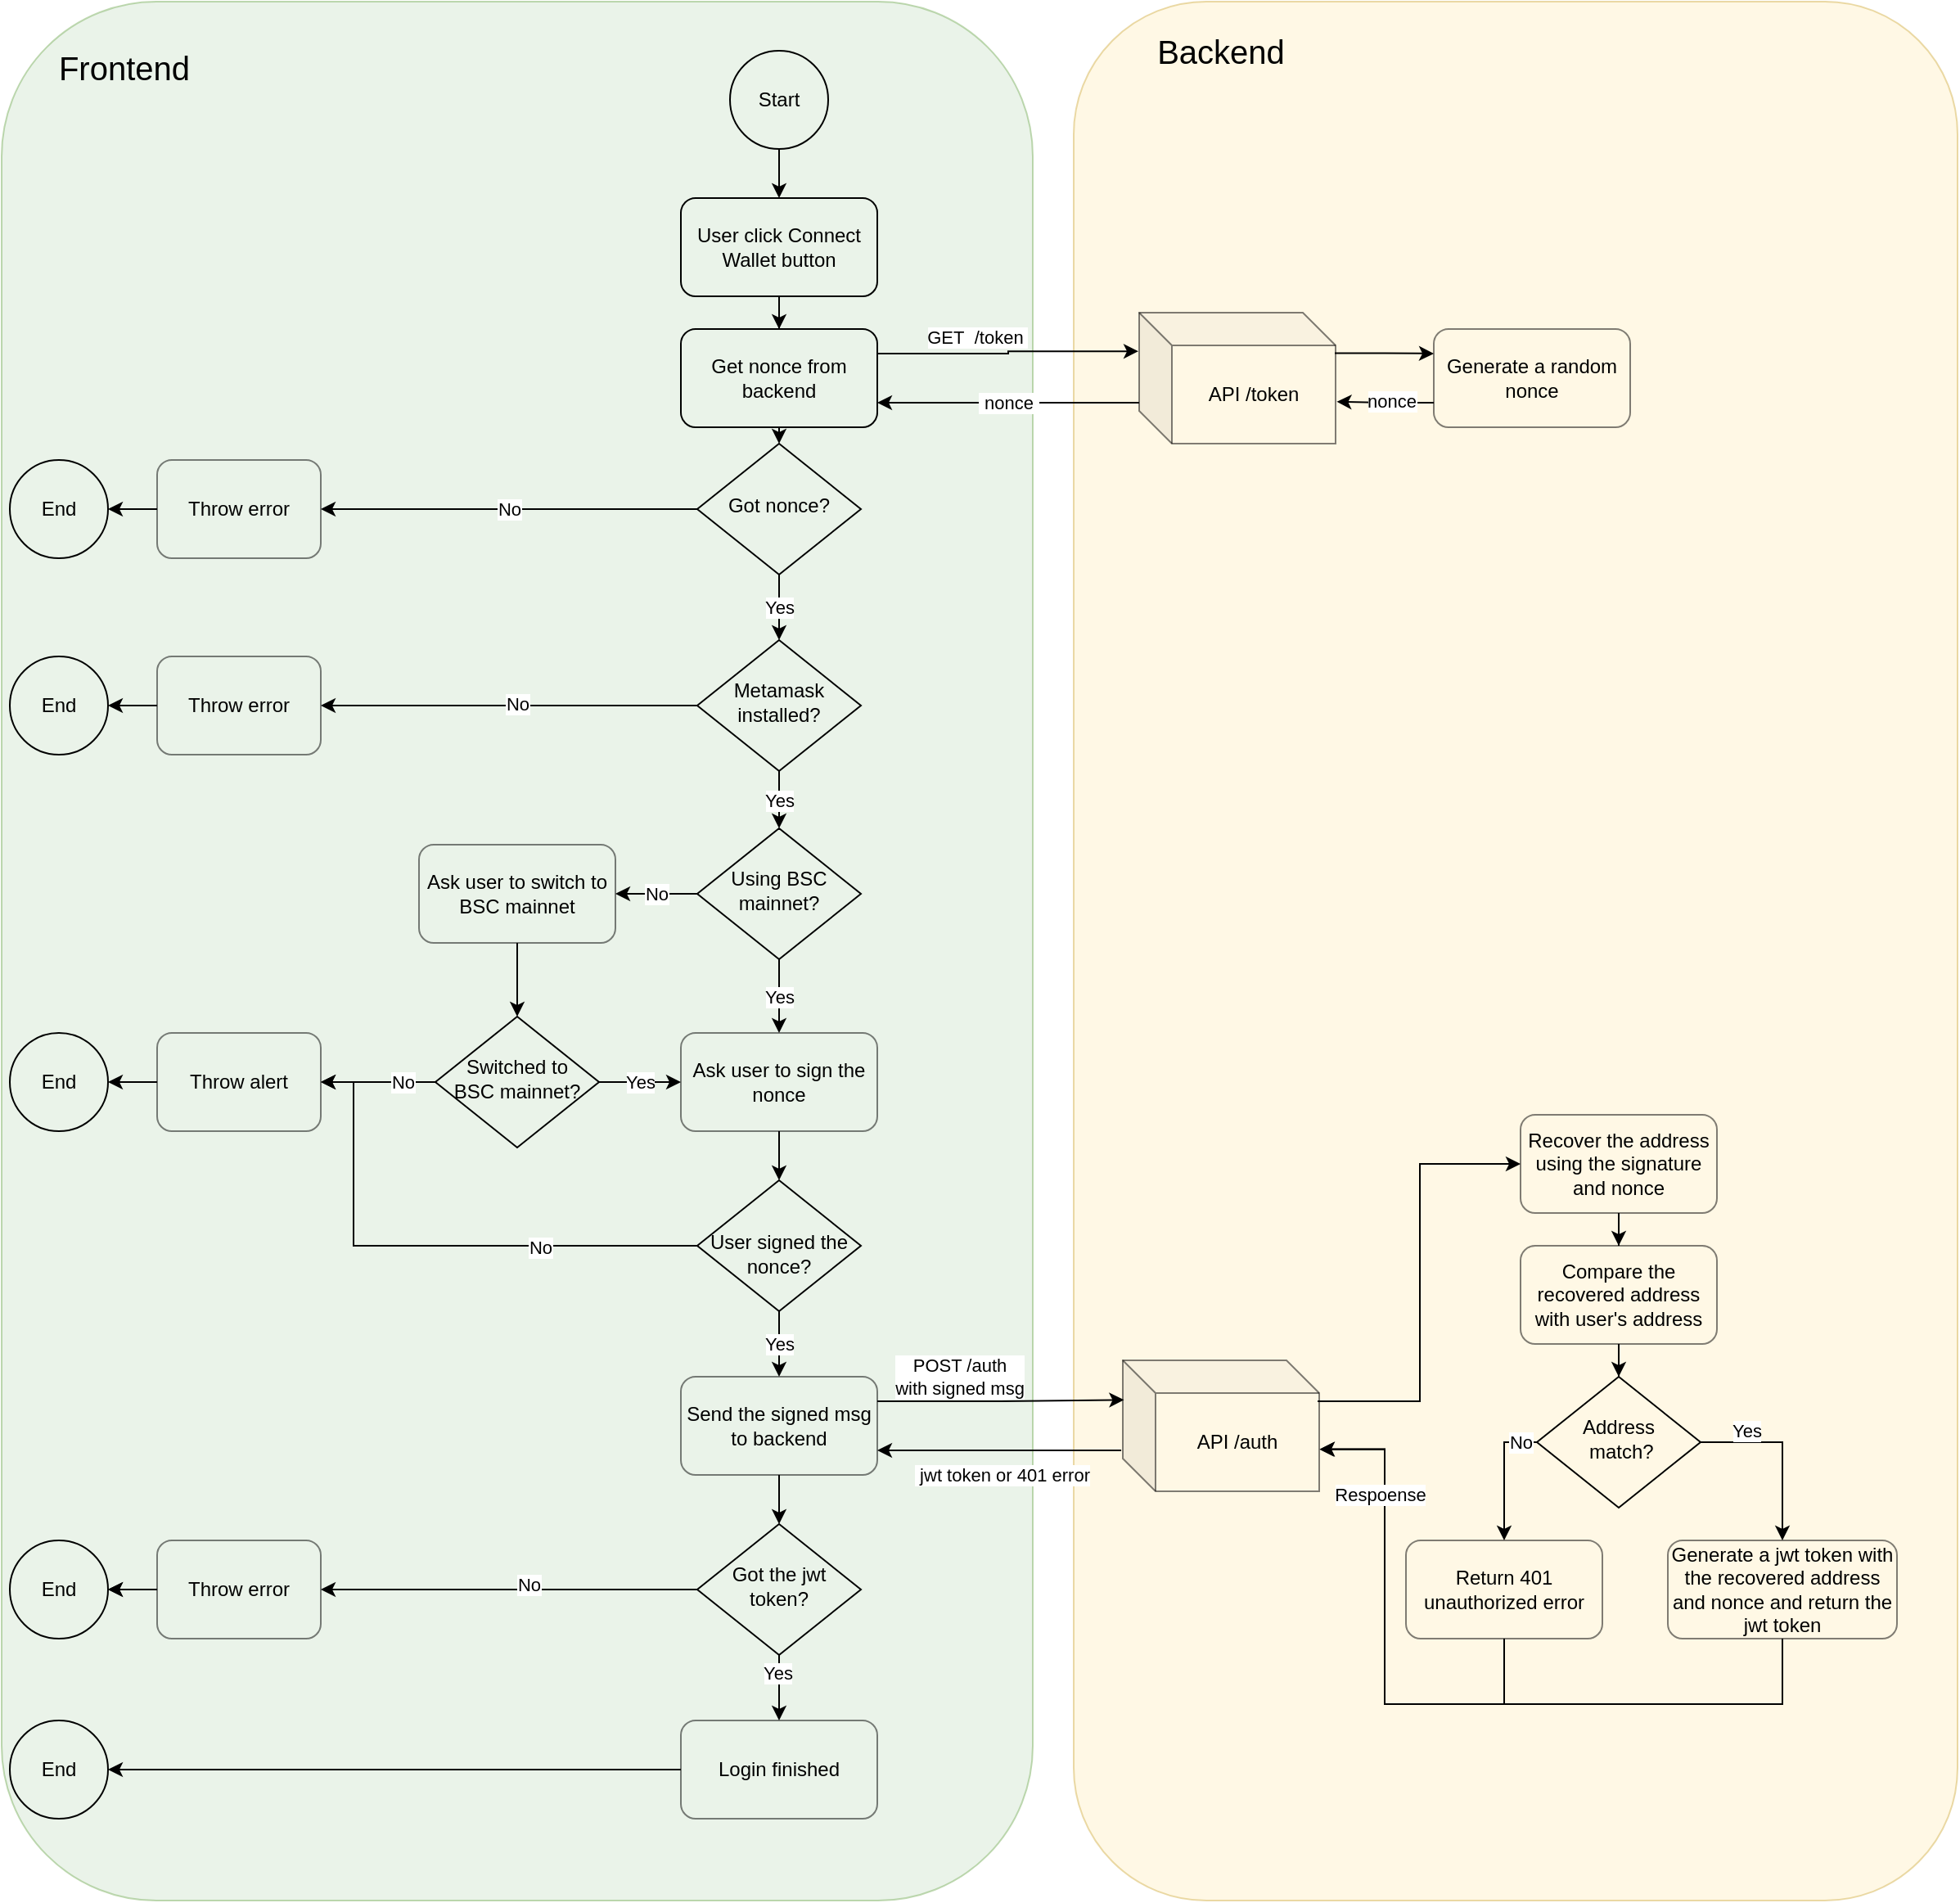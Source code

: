 <mxfile version="14.9.2" type="device"><diagram id="C5RBs43oDa-KdzZeNtuy" name="Page-1"><mxGraphModel dx="1351" dy="766" grid="1" gridSize="10" guides="1" tooltips="1" connect="1" arrows="1" fold="1" page="1" pageScale="1" pageWidth="827" pageHeight="1169" math="0" shadow="0"><root><mxCell id="WIyWlLk6GJQsqaUBKTNV-0"/><mxCell id="WIyWlLk6GJQsqaUBKTNV-1" parent="WIyWlLk6GJQsqaUBKTNV-0"/><mxCell id="mVsX0s5wDhb1BNZymo5F-3" value="" style="rounded=1;whiteSpace=wrap;html=1;fillColor=#d5e8d4;strokeColor=#82b366;opacity=50;" vertex="1" parent="WIyWlLk6GJQsqaUBKTNV-1"><mxGeometry x="185" width="630" height="1160" as="geometry"/></mxCell><mxCell id="mVsX0s5wDhb1BNZymo5F-4" value="" style="rounded=1;whiteSpace=wrap;html=1;fillColor=#fff2cc;strokeColor=#d6b656;opacity=50;" vertex="1" parent="WIyWlLk6GJQsqaUBKTNV-1"><mxGeometry x="840" width="540" height="1160" as="geometry"/></mxCell><mxCell id="mVsX0s5wDhb1BNZymo5F-21" style="edgeStyle=orthogonalEdgeStyle;rounded=0;orthogonalLoop=1;jettySize=auto;html=1;entryX=0.5;entryY=0;entryDx=0;entryDy=0;" edge="1" parent="WIyWlLk6GJQsqaUBKTNV-1" source="mVsX0s5wDhb1BNZymo5F-5" target="mVsX0s5wDhb1BNZymo5F-6"><mxGeometry relative="1" as="geometry"/></mxCell><mxCell id="mVsX0s5wDhb1BNZymo5F-5" value="Start" style="ellipse;whiteSpace=wrap;html=1;aspect=fixed;fillColor=none;" vertex="1" parent="WIyWlLk6GJQsqaUBKTNV-1"><mxGeometry x="630" y="30" width="60" height="60" as="geometry"/></mxCell><mxCell id="mVsX0s5wDhb1BNZymo5F-20" style="edgeStyle=orthogonalEdgeStyle;rounded=0;orthogonalLoop=1;jettySize=auto;html=1;entryX=0.5;entryY=0;entryDx=0;entryDy=0;" edge="1" parent="WIyWlLk6GJQsqaUBKTNV-1" source="mVsX0s5wDhb1BNZymo5F-6" target="mVsX0s5wDhb1BNZymo5F-16"><mxGeometry relative="1" as="geometry"/></mxCell><mxCell id="mVsX0s5wDhb1BNZymo5F-6" value="&lt;span&gt;User click Connect Wallet button&lt;/span&gt;" style="rounded=1;whiteSpace=wrap;html=1;fillColor=none;" vertex="1" parent="WIyWlLk6GJQsqaUBKTNV-1"><mxGeometry x="600" y="120" width="120" height="60" as="geometry"/></mxCell><mxCell id="mVsX0s5wDhb1BNZymo5F-19" value="&amp;nbsp;nonce&amp;nbsp;" style="edgeStyle=orthogonalEdgeStyle;rounded=0;orthogonalLoop=1;jettySize=auto;html=1;exitX=0;exitY=0.688;exitDx=0;exitDy=0;entryX=1;entryY=0.75;entryDx=0;entryDy=0;exitPerimeter=0;" edge="1" parent="WIyWlLk6GJQsqaUBKTNV-1" source="mVsX0s5wDhb1BNZymo5F-105" target="mVsX0s5wDhb1BNZymo5F-16"><mxGeometry relative="1" as="geometry"><mxPoint x="880" y="245" as="sourcePoint"/><Array as="points"/></mxGeometry></mxCell><mxCell id="mVsX0s5wDhb1BNZymo5F-51" style="edgeStyle=orthogonalEdgeStyle;rounded=0;orthogonalLoop=1;jettySize=auto;html=1;exitX=0.996;exitY=0.309;exitDx=0;exitDy=0;entryX=0;entryY=0.25;entryDx=0;entryDy=0;exitPerimeter=0;" edge="1" parent="WIyWlLk6GJQsqaUBKTNV-1" source="mVsX0s5wDhb1BNZymo5F-105" target="mVsX0s5wDhb1BNZymo5F-50"><mxGeometry relative="1" as="geometry"><mxPoint x="1000" y="215" as="sourcePoint"/></mxGeometry></mxCell><mxCell id="mVsX0s5wDhb1BNZymo5F-29" value="Yes" style="edgeStyle=orthogonalEdgeStyle;rounded=0;orthogonalLoop=1;jettySize=auto;html=1;entryX=0.5;entryY=0;entryDx=0;entryDy=0;" edge="1" parent="WIyWlLk6GJQsqaUBKTNV-1" source="mVsX0s5wDhb1BNZymo5F-11" target="mVsX0s5wDhb1BNZymo5F-28"><mxGeometry relative="1" as="geometry"/></mxCell><mxCell id="mVsX0s5wDhb1BNZymo5F-101" style="edgeStyle=orthogonalEdgeStyle;rounded=0;orthogonalLoop=1;jettySize=auto;html=1;exitX=0;exitY=0.5;exitDx=0;exitDy=0;entryX=1;entryY=0.5;entryDx=0;entryDy=0;" edge="1" parent="WIyWlLk6GJQsqaUBKTNV-1" source="mVsX0s5wDhb1BNZymo5F-11" target="mVsX0s5wDhb1BNZymo5F-99"><mxGeometry relative="1" as="geometry"/></mxCell><mxCell id="mVsX0s5wDhb1BNZymo5F-103" value="No" style="edgeLabel;html=1;align=center;verticalAlign=middle;resizable=0;points=[];" vertex="1" connectable="0" parent="mVsX0s5wDhb1BNZymo5F-101"><mxGeometry x="-0.039" y="-1" relative="1" as="geometry"><mxPoint as="offset"/></mxGeometry></mxCell><mxCell id="mVsX0s5wDhb1BNZymo5F-11" value="Metamask installed?" style="rhombus;whiteSpace=wrap;html=1;shadow=0;fontFamily=Helvetica;fontSize=12;align=center;strokeWidth=1;spacing=6;spacingTop=-4;fillColor=none;" vertex="1" parent="WIyWlLk6GJQsqaUBKTNV-1"><mxGeometry x="610" y="390" width="100" height="80" as="geometry"/></mxCell><mxCell id="mVsX0s5wDhb1BNZymo5F-22" value="Yes" style="edgeStyle=orthogonalEdgeStyle;rounded=0;orthogonalLoop=1;jettySize=auto;html=1;" edge="1" parent="WIyWlLk6GJQsqaUBKTNV-1" source="mVsX0s5wDhb1BNZymo5F-12" target="mVsX0s5wDhb1BNZymo5F-11"><mxGeometry relative="1" as="geometry"><Array as="points"><mxPoint x="660" y="370"/><mxPoint x="660" y="370"/></Array></mxGeometry></mxCell><mxCell id="mVsX0s5wDhb1BNZymo5F-24" value="No" style="edgeStyle=orthogonalEdgeStyle;rounded=0;orthogonalLoop=1;jettySize=auto;html=1;exitX=0;exitY=0.5;exitDx=0;exitDy=0;entryX=1;entryY=0.5;entryDx=0;entryDy=0;" edge="1" parent="WIyWlLk6GJQsqaUBKTNV-1" source="mVsX0s5wDhb1BNZymo5F-12" target="mVsX0s5wDhb1BNZymo5F-23"><mxGeometry relative="1" as="geometry"/></mxCell><mxCell id="mVsX0s5wDhb1BNZymo5F-12" value="Got nonce?" style="rhombus;whiteSpace=wrap;html=1;shadow=0;fontFamily=Helvetica;fontSize=12;align=center;strokeWidth=1;spacing=6;spacingTop=-4;fillColor=none;" vertex="1" parent="WIyWlLk6GJQsqaUBKTNV-1"><mxGeometry x="610" y="270" width="100" height="80" as="geometry"/></mxCell><mxCell id="mVsX0s5wDhb1BNZymo5F-17" style="edgeStyle=orthogonalEdgeStyle;rounded=0;orthogonalLoop=1;jettySize=auto;html=1;exitX=1;exitY=0.25;exitDx=0;exitDy=0;entryX=-0.004;entryY=0.295;entryDx=0;entryDy=0;entryPerimeter=0;" edge="1" parent="WIyWlLk6GJQsqaUBKTNV-1" source="mVsX0s5wDhb1BNZymo5F-16" target="mVsX0s5wDhb1BNZymo5F-105"><mxGeometry relative="1" as="geometry"><mxPoint x="880" y="215" as="targetPoint"/></mxGeometry></mxCell><mxCell id="mVsX0s5wDhb1BNZymo5F-18" value="GET&amp;nbsp; /token&amp;nbsp;" style="edgeLabel;html=1;align=center;verticalAlign=middle;resizable=0;points=[];" vertex="1" connectable="0" parent="mVsX0s5wDhb1BNZymo5F-17"><mxGeometry x="-0.548" y="3" relative="1" as="geometry"><mxPoint x="24" y="-7" as="offset"/></mxGeometry></mxCell><mxCell id="mVsX0s5wDhb1BNZymo5F-27" style="edgeStyle=orthogonalEdgeStyle;rounded=0;orthogonalLoop=1;jettySize=auto;html=1;exitX=0.5;exitY=1;exitDx=0;exitDy=0;entryX=0.5;entryY=0;entryDx=0;entryDy=0;" edge="1" parent="WIyWlLk6GJQsqaUBKTNV-1" source="mVsX0s5wDhb1BNZymo5F-16" target="mVsX0s5wDhb1BNZymo5F-12"><mxGeometry relative="1" as="geometry"/></mxCell><mxCell id="mVsX0s5wDhb1BNZymo5F-16" value="Get nonce from backend" style="rounded=1;whiteSpace=wrap;html=1;fillColor=none;" vertex="1" parent="WIyWlLk6GJQsqaUBKTNV-1"><mxGeometry x="600" y="200" width="120" height="60" as="geometry"/></mxCell><mxCell id="mVsX0s5wDhb1BNZymo5F-85" style="edgeStyle=orthogonalEdgeStyle;rounded=0;orthogonalLoop=1;jettySize=auto;html=1;" edge="1" parent="WIyWlLk6GJQsqaUBKTNV-1" source="mVsX0s5wDhb1BNZymo5F-23" target="mVsX0s5wDhb1BNZymo5F-84"><mxGeometry relative="1" as="geometry"/></mxCell><mxCell id="mVsX0s5wDhb1BNZymo5F-23" value="Throw error" style="rounded=1;whiteSpace=wrap;html=1;fillColor=none;gradientColor=none;opacity=50;" vertex="1" parent="WIyWlLk6GJQsqaUBKTNV-1"><mxGeometry x="280" y="280" width="100" height="60" as="geometry"/></mxCell><mxCell id="mVsX0s5wDhb1BNZymo5F-32" value="Yes" style="edgeStyle=orthogonalEdgeStyle;rounded=0;orthogonalLoop=1;jettySize=auto;html=1;exitX=0.5;exitY=1;exitDx=0;exitDy=0;entryX=0.5;entryY=0;entryDx=0;entryDy=0;" edge="1" parent="WIyWlLk6GJQsqaUBKTNV-1" source="mVsX0s5wDhb1BNZymo5F-28" target="mVsX0s5wDhb1BNZymo5F-30"><mxGeometry relative="1" as="geometry"/></mxCell><mxCell id="mVsX0s5wDhb1BNZymo5F-33" value="No" style="edgeStyle=orthogonalEdgeStyle;rounded=0;orthogonalLoop=1;jettySize=auto;html=1;exitX=0;exitY=0.5;exitDx=0;exitDy=0;entryX=1;entryY=0.5;entryDx=0;entryDy=0;" edge="1" parent="WIyWlLk6GJQsqaUBKTNV-1" source="mVsX0s5wDhb1BNZymo5F-28" target="mVsX0s5wDhb1BNZymo5F-31"><mxGeometry relative="1" as="geometry"/></mxCell><mxCell id="mVsX0s5wDhb1BNZymo5F-28" value="Using BSC mainnet?" style="rhombus;whiteSpace=wrap;html=1;shadow=0;fontFamily=Helvetica;fontSize=12;align=center;strokeWidth=1;spacing=6;spacingTop=-4;fillColor=none;" vertex="1" parent="WIyWlLk6GJQsqaUBKTNV-1"><mxGeometry x="610" y="505" width="100" height="80" as="geometry"/></mxCell><mxCell id="mVsX0s5wDhb1BNZymo5F-42" style="edgeStyle=orthogonalEdgeStyle;rounded=0;orthogonalLoop=1;jettySize=auto;html=1;entryX=0.5;entryY=0;entryDx=0;entryDy=0;" edge="1" parent="WIyWlLk6GJQsqaUBKTNV-1" source="mVsX0s5wDhb1BNZymo5F-30" target="mVsX0s5wDhb1BNZymo5F-41"><mxGeometry relative="1" as="geometry"/></mxCell><mxCell id="mVsX0s5wDhb1BNZymo5F-30" value="Ask user to sign the nonce" style="rounded=1;whiteSpace=wrap;html=1;fillColor=none;gradientColor=none;opacity=50;" vertex="1" parent="WIyWlLk6GJQsqaUBKTNV-1"><mxGeometry x="600" y="630" width="120" height="60" as="geometry"/></mxCell><mxCell id="mVsX0s5wDhb1BNZymo5F-35" style="edgeStyle=orthogonalEdgeStyle;rounded=0;orthogonalLoop=1;jettySize=auto;html=1;entryX=0.5;entryY=0;entryDx=0;entryDy=0;" edge="1" parent="WIyWlLk6GJQsqaUBKTNV-1" source="mVsX0s5wDhb1BNZymo5F-31" target="mVsX0s5wDhb1BNZymo5F-34"><mxGeometry relative="1" as="geometry"/></mxCell><mxCell id="mVsX0s5wDhb1BNZymo5F-31" value="Ask user to switch to BSC mainnet" style="rounded=1;whiteSpace=wrap;html=1;fillColor=none;gradientColor=none;opacity=50;" vertex="1" parent="WIyWlLk6GJQsqaUBKTNV-1"><mxGeometry x="440" y="515" width="120" height="60" as="geometry"/></mxCell><mxCell id="mVsX0s5wDhb1BNZymo5F-37" value="Yes" style="edgeStyle=orthogonalEdgeStyle;rounded=0;orthogonalLoop=1;jettySize=auto;html=1;entryX=0;entryY=0.5;entryDx=0;entryDy=0;" edge="1" parent="WIyWlLk6GJQsqaUBKTNV-1" source="mVsX0s5wDhb1BNZymo5F-34" target="mVsX0s5wDhb1BNZymo5F-30"><mxGeometry relative="1" as="geometry"/></mxCell><mxCell id="mVsX0s5wDhb1BNZymo5F-40" value="No" style="edgeStyle=orthogonalEdgeStyle;rounded=0;orthogonalLoop=1;jettySize=auto;html=1;entryX=1;entryY=0.5;entryDx=0;entryDy=0;" edge="1" parent="WIyWlLk6GJQsqaUBKTNV-1" source="mVsX0s5wDhb1BNZymo5F-34" target="mVsX0s5wDhb1BNZymo5F-38"><mxGeometry x="-0.429" relative="1" as="geometry"><mxPoint as="offset"/></mxGeometry></mxCell><mxCell id="mVsX0s5wDhb1BNZymo5F-34" value="Switched to BSC mainnet?" style="rhombus;whiteSpace=wrap;html=1;shadow=0;fontFamily=Helvetica;fontSize=12;align=center;strokeWidth=1;spacing=6;spacingTop=-4;fillColor=none;" vertex="1" parent="WIyWlLk6GJQsqaUBKTNV-1"><mxGeometry x="450" y="620" width="100" height="80" as="geometry"/></mxCell><mxCell id="mVsX0s5wDhb1BNZymo5F-87" style="edgeStyle=orthogonalEdgeStyle;rounded=0;orthogonalLoop=1;jettySize=auto;html=1;entryX=1;entryY=0.5;entryDx=0;entryDy=0;" edge="1" parent="WIyWlLk6GJQsqaUBKTNV-1" source="mVsX0s5wDhb1BNZymo5F-38" target="mVsX0s5wDhb1BNZymo5F-86"><mxGeometry relative="1" as="geometry"/></mxCell><mxCell id="mVsX0s5wDhb1BNZymo5F-38" value="Throw alert" style="rounded=1;whiteSpace=wrap;html=1;fillColor=none;gradientColor=none;opacity=50;" vertex="1" parent="WIyWlLk6GJQsqaUBKTNV-1"><mxGeometry x="280" y="630" width="100" height="60" as="geometry"/></mxCell><mxCell id="mVsX0s5wDhb1BNZymo5F-44" value="Yes" style="edgeStyle=orthogonalEdgeStyle;rounded=0;orthogonalLoop=1;jettySize=auto;html=1;exitX=0.5;exitY=1;exitDx=0;exitDy=0;entryX=0.5;entryY=0;entryDx=0;entryDy=0;" edge="1" parent="WIyWlLk6GJQsqaUBKTNV-1" source="mVsX0s5wDhb1BNZymo5F-41" target="mVsX0s5wDhb1BNZymo5F-43"><mxGeometry relative="1" as="geometry"/></mxCell><mxCell id="mVsX0s5wDhb1BNZymo5F-45" style="edgeStyle=orthogonalEdgeStyle;rounded=0;orthogonalLoop=1;jettySize=auto;html=1;exitX=0;exitY=0.5;exitDx=0;exitDy=0;entryX=1;entryY=0.5;entryDx=0;entryDy=0;" edge="1" parent="WIyWlLk6GJQsqaUBKTNV-1" source="mVsX0s5wDhb1BNZymo5F-41" target="mVsX0s5wDhb1BNZymo5F-38"><mxGeometry relative="1" as="geometry"><Array as="points"><mxPoint x="400" y="760"/><mxPoint x="400" y="660"/></Array></mxGeometry></mxCell><mxCell id="mVsX0s5wDhb1BNZymo5F-46" value="No" style="edgeLabel;html=1;align=center;verticalAlign=middle;resizable=0;points=[];" vertex="1" connectable="0" parent="mVsX0s5wDhb1BNZymo5F-45"><mxGeometry x="-0.327" y="1" relative="1" as="geometry"><mxPoint x="15" as="offset"/></mxGeometry></mxCell><mxCell id="mVsX0s5wDhb1BNZymo5F-41" value="&lt;br&gt;User signed the nonce?" style="rhombus;whiteSpace=wrap;html=1;shadow=0;fontFamily=Helvetica;fontSize=12;align=center;strokeWidth=1;spacing=6;spacingTop=-4;fillColor=none;" vertex="1" parent="WIyWlLk6GJQsqaUBKTNV-1"><mxGeometry x="610" y="720" width="100" height="80" as="geometry"/></mxCell><mxCell id="mVsX0s5wDhb1BNZymo5F-48" value="POST /auth &lt;br&gt;with signed msg" style="edgeStyle=orthogonalEdgeStyle;rounded=0;orthogonalLoop=1;jettySize=auto;html=1;exitX=1;exitY=0.25;exitDx=0;exitDy=0;entryX=0.006;entryY=0.302;entryDx=0;entryDy=0;entryPerimeter=0;" edge="1" parent="WIyWlLk6GJQsqaUBKTNV-1" source="mVsX0s5wDhb1BNZymo5F-43" target="mVsX0s5wDhb1BNZymo5F-106"><mxGeometry x="-0.34" y="15" relative="1" as="geometry"><mxPoint x="880" y="855" as="targetPoint"/><mxPoint as="offset"/></mxGeometry></mxCell><mxCell id="mVsX0s5wDhb1BNZymo5F-74" style="edgeStyle=orthogonalEdgeStyle;rounded=0;orthogonalLoop=1;jettySize=auto;html=1;entryX=0.5;entryY=0;entryDx=0;entryDy=0;" edge="1" parent="WIyWlLk6GJQsqaUBKTNV-1" source="mVsX0s5wDhb1BNZymo5F-43" target="mVsX0s5wDhb1BNZymo5F-73"><mxGeometry relative="1" as="geometry"/></mxCell><mxCell id="mVsX0s5wDhb1BNZymo5F-43" value="Send the signed msg to backend" style="rounded=1;whiteSpace=wrap;html=1;fillColor=none;gradientColor=none;opacity=50;" vertex="1" parent="WIyWlLk6GJQsqaUBKTNV-1"><mxGeometry x="600" y="840" width="120" height="60" as="geometry"/></mxCell><mxCell id="mVsX0s5wDhb1BNZymo5F-49" style="edgeStyle=orthogonalEdgeStyle;rounded=0;orthogonalLoop=1;jettySize=auto;html=1;exitX=-0.008;exitY=0.688;exitDx=0;exitDy=0;entryX=1;entryY=0.75;entryDx=0;entryDy=0;exitPerimeter=0;" edge="1" parent="WIyWlLk6GJQsqaUBKTNV-1" source="mVsX0s5wDhb1BNZymo5F-106" target="mVsX0s5wDhb1BNZymo5F-43"><mxGeometry relative="1" as="geometry"><mxPoint x="880" y="885" as="sourcePoint"/></mxGeometry></mxCell><mxCell id="mVsX0s5wDhb1BNZymo5F-72" value="&amp;nbsp;jwt token or 401 error" style="edgeLabel;html=1;align=center;verticalAlign=middle;resizable=0;points=[];" vertex="1" connectable="0" parent="mVsX0s5wDhb1BNZymo5F-49"><mxGeometry x="0.188" y="-2" relative="1" as="geometry"><mxPoint x="15" y="17" as="offset"/></mxGeometry></mxCell><mxCell id="mVsX0s5wDhb1BNZymo5F-55" style="edgeStyle=orthogonalEdgeStyle;rounded=0;orthogonalLoop=1;jettySize=auto;html=1;exitX=0.992;exitY=0.313;exitDx=0;exitDy=0;entryX=0;entryY=0.5;entryDx=0;entryDy=0;exitPerimeter=0;" edge="1" parent="WIyWlLk6GJQsqaUBKTNV-1" source="mVsX0s5wDhb1BNZymo5F-106" target="mVsX0s5wDhb1BNZymo5F-54"><mxGeometry relative="1" as="geometry"><mxPoint x="1000" y="855" as="sourcePoint"/></mxGeometry></mxCell><mxCell id="mVsX0s5wDhb1BNZymo5F-52" style="edgeStyle=orthogonalEdgeStyle;rounded=0;orthogonalLoop=1;jettySize=auto;html=1;exitX=0;exitY=0.75;exitDx=0;exitDy=0;entryX=1.006;entryY=0.68;entryDx=0;entryDy=0;entryPerimeter=0;" edge="1" parent="WIyWlLk6GJQsqaUBKTNV-1" source="mVsX0s5wDhb1BNZymo5F-50" target="mVsX0s5wDhb1BNZymo5F-105"><mxGeometry relative="1" as="geometry"><mxPoint x="1000" y="245" as="targetPoint"/></mxGeometry></mxCell><mxCell id="mVsX0s5wDhb1BNZymo5F-53" value="nonce" style="edgeLabel;html=1;align=center;verticalAlign=middle;resizable=0;points=[];" vertex="1" connectable="0" parent="mVsX0s5wDhb1BNZymo5F-52"><mxGeometry x="-0.124" y="-1" relative="1" as="geometry"><mxPoint as="offset"/></mxGeometry></mxCell><mxCell id="mVsX0s5wDhb1BNZymo5F-50" value="Generate a random nonce" style="rounded=1;whiteSpace=wrap;html=1;fillColor=none;gradientColor=none;opacity=50;" vertex="1" parent="WIyWlLk6GJQsqaUBKTNV-1"><mxGeometry x="1060" y="200" width="120" height="60" as="geometry"/></mxCell><mxCell id="mVsX0s5wDhb1BNZymo5F-57" style="edgeStyle=orthogonalEdgeStyle;rounded=0;orthogonalLoop=1;jettySize=auto;html=1;entryX=0.5;entryY=0;entryDx=0;entryDy=0;" edge="1" parent="WIyWlLk6GJQsqaUBKTNV-1" source="mVsX0s5wDhb1BNZymo5F-54" target="mVsX0s5wDhb1BNZymo5F-56"><mxGeometry relative="1" as="geometry"/></mxCell><mxCell id="mVsX0s5wDhb1BNZymo5F-54" value="Recover the address using the signature and nonce" style="rounded=1;whiteSpace=wrap;html=1;fillColor=none;gradientColor=none;opacity=50;" vertex="1" parent="WIyWlLk6GJQsqaUBKTNV-1"><mxGeometry x="1113" y="680" width="120" height="60" as="geometry"/></mxCell><mxCell id="mVsX0s5wDhb1BNZymo5F-59" style="edgeStyle=orthogonalEdgeStyle;rounded=0;orthogonalLoop=1;jettySize=auto;html=1;" edge="1" parent="WIyWlLk6GJQsqaUBKTNV-1" source="mVsX0s5wDhb1BNZymo5F-56" target="mVsX0s5wDhb1BNZymo5F-58"><mxGeometry relative="1" as="geometry"/></mxCell><mxCell id="mVsX0s5wDhb1BNZymo5F-56" value="Compare the recovered address with user's address" style="rounded=1;whiteSpace=wrap;html=1;fillColor=none;gradientColor=none;opacity=50;" vertex="1" parent="WIyWlLk6GJQsqaUBKTNV-1"><mxGeometry x="1113" y="760" width="120" height="60" as="geometry"/></mxCell><mxCell id="mVsX0s5wDhb1BNZymo5F-64" style="edgeStyle=orthogonalEdgeStyle;rounded=0;orthogonalLoop=1;jettySize=auto;html=1;exitX=0;exitY=0.5;exitDx=0;exitDy=0;entryX=0.5;entryY=0;entryDx=0;entryDy=0;" edge="1" parent="WIyWlLk6GJQsqaUBKTNV-1" source="mVsX0s5wDhb1BNZymo5F-58" target="mVsX0s5wDhb1BNZymo5F-66"><mxGeometry relative="1" as="geometry"><Array as="points"><mxPoint x="1103" y="880"/></Array></mxGeometry></mxCell><mxCell id="mVsX0s5wDhb1BNZymo5F-65" value="No" style="edgeLabel;html=1;align=center;verticalAlign=middle;resizable=0;points=[];" vertex="1" connectable="0" parent="mVsX0s5wDhb1BNZymo5F-64"><mxGeometry x="-0.349" y="-1" relative="1" as="geometry"><mxPoint x="11" y="-6" as="offset"/></mxGeometry></mxCell><mxCell id="mVsX0s5wDhb1BNZymo5F-68" style="edgeStyle=orthogonalEdgeStyle;rounded=0;orthogonalLoop=1;jettySize=auto;html=1;exitX=1;exitY=0.5;exitDx=0;exitDy=0;" edge="1" parent="WIyWlLk6GJQsqaUBKTNV-1" source="mVsX0s5wDhb1BNZymo5F-58" target="mVsX0s5wDhb1BNZymo5F-61"><mxGeometry relative="1" as="geometry"/></mxCell><mxCell id="mVsX0s5wDhb1BNZymo5F-81" value="Yes" style="edgeLabel;html=1;align=center;verticalAlign=middle;resizable=0;points=[];" vertex="1" connectable="0" parent="mVsX0s5wDhb1BNZymo5F-68"><mxGeometry x="-0.509" y="7" relative="1" as="geometry"><mxPoint x="1" as="offset"/></mxGeometry></mxCell><mxCell id="mVsX0s5wDhb1BNZymo5F-58" value="Address&lt;br&gt;&amp;nbsp;match?" style="rhombus;whiteSpace=wrap;html=1;shadow=0;fontFamily=Helvetica;fontSize=12;align=center;strokeWidth=1;spacing=6;spacingTop=-4;fillColor=none;" vertex="1" parent="WIyWlLk6GJQsqaUBKTNV-1"><mxGeometry x="1123" y="840" width="100" height="80" as="geometry"/></mxCell><mxCell id="mVsX0s5wDhb1BNZymo5F-70" style="edgeStyle=orthogonalEdgeStyle;rounded=0;orthogonalLoop=1;jettySize=auto;html=1;exitX=0.5;exitY=1;exitDx=0;exitDy=0;entryX=1.004;entryY=0.678;entryDx=0;entryDy=0;entryPerimeter=0;" edge="1" parent="WIyWlLk6GJQsqaUBKTNV-1" source="mVsX0s5wDhb1BNZymo5F-61" target="mVsX0s5wDhb1BNZymo5F-106"><mxGeometry relative="1" as="geometry"><mxPoint x="991" y="885" as="targetPoint"/><Array as="points"><mxPoint x="1273" y="1040"/><mxPoint x="1030" y="1040"/><mxPoint x="1030" y="884"/></Array></mxGeometry></mxCell><mxCell id="mVsX0s5wDhb1BNZymo5F-61" value="Generate a jwt token with the recovered address and nonce and return the jwt token" style="rounded=1;whiteSpace=wrap;html=1;fillColor=none;gradientColor=none;opacity=50;" vertex="1" parent="WIyWlLk6GJQsqaUBKTNV-1"><mxGeometry x="1203" y="940" width="140" height="60" as="geometry"/></mxCell><mxCell id="mVsX0s5wDhb1BNZymo5F-69" style="edgeStyle=orthogonalEdgeStyle;rounded=0;orthogonalLoop=1;jettySize=auto;html=1;exitX=0.5;exitY=1;exitDx=0;exitDy=0;entryX=1.001;entryY=0.68;entryDx=0;entryDy=0;entryPerimeter=0;" edge="1" parent="WIyWlLk6GJQsqaUBKTNV-1" source="mVsX0s5wDhb1BNZymo5F-66" target="mVsX0s5wDhb1BNZymo5F-106"><mxGeometry relative="1" as="geometry"><mxPoint x="1000" y="885" as="targetPoint"/><Array as="points"><mxPoint x="1103" y="1040"/><mxPoint x="1030" y="1040"/><mxPoint x="1030" y="884"/></Array></mxGeometry></mxCell><mxCell id="mVsX0s5wDhb1BNZymo5F-71" value="Respoense" style="edgeLabel;html=1;align=center;verticalAlign=middle;resizable=0;points=[];" vertex="1" connectable="0" parent="mVsX0s5wDhb1BNZymo5F-69"><mxGeometry x="0.497" y="3" relative="1" as="geometry"><mxPoint y="-10" as="offset"/></mxGeometry></mxCell><mxCell id="mVsX0s5wDhb1BNZymo5F-66" value="Return 401 unauthorized error" style="rounded=1;whiteSpace=wrap;html=1;fillColor=none;gradientColor=none;opacity=50;" vertex="1" parent="WIyWlLk6GJQsqaUBKTNV-1"><mxGeometry x="1043" y="940" width="120" height="60" as="geometry"/></mxCell><mxCell id="mVsX0s5wDhb1BNZymo5F-76" style="edgeStyle=orthogonalEdgeStyle;rounded=0;orthogonalLoop=1;jettySize=auto;html=1;" edge="1" parent="WIyWlLk6GJQsqaUBKTNV-1" source="mVsX0s5wDhb1BNZymo5F-73" target="mVsX0s5wDhb1BNZymo5F-75"><mxGeometry relative="1" as="geometry"/></mxCell><mxCell id="mVsX0s5wDhb1BNZymo5F-77" value="Yes" style="edgeLabel;html=1;align=center;verticalAlign=middle;resizable=0;points=[];" vertex="1" connectable="0" parent="mVsX0s5wDhb1BNZymo5F-76"><mxGeometry x="-0.44" y="-1" relative="1" as="geometry"><mxPoint as="offset"/></mxGeometry></mxCell><mxCell id="mVsX0s5wDhb1BNZymo5F-79" style="edgeStyle=orthogonalEdgeStyle;rounded=0;orthogonalLoop=1;jettySize=auto;html=1;entryX=1;entryY=0.5;entryDx=0;entryDy=0;" edge="1" parent="WIyWlLk6GJQsqaUBKTNV-1" source="mVsX0s5wDhb1BNZymo5F-73" target="mVsX0s5wDhb1BNZymo5F-91"><mxGeometry relative="1" as="geometry"><mxPoint x="390" y="970" as="targetPoint"/></mxGeometry></mxCell><mxCell id="mVsX0s5wDhb1BNZymo5F-80" value="No" style="edgeLabel;html=1;align=center;verticalAlign=middle;resizable=0;points=[];" vertex="1" connectable="0" parent="mVsX0s5wDhb1BNZymo5F-79"><mxGeometry x="-0.1" y="-3" relative="1" as="geometry"><mxPoint as="offset"/></mxGeometry></mxCell><mxCell id="mVsX0s5wDhb1BNZymo5F-73" value="Got the jwt token?" style="rhombus;whiteSpace=wrap;html=1;shadow=0;fontFamily=Helvetica;fontSize=12;align=center;strokeWidth=1;spacing=6;spacingTop=-4;fillColor=none;" vertex="1" parent="WIyWlLk6GJQsqaUBKTNV-1"><mxGeometry x="610" y="930" width="100" height="80" as="geometry"/></mxCell><mxCell id="mVsX0s5wDhb1BNZymo5F-96" style="edgeStyle=orthogonalEdgeStyle;rounded=0;orthogonalLoop=1;jettySize=auto;html=1;exitX=0;exitY=0.5;exitDx=0;exitDy=0;" edge="1" parent="WIyWlLk6GJQsqaUBKTNV-1" source="mVsX0s5wDhb1BNZymo5F-75" target="mVsX0s5wDhb1BNZymo5F-95"><mxGeometry relative="1" as="geometry"/></mxCell><mxCell id="mVsX0s5wDhb1BNZymo5F-75" value="Login finished" style="rounded=1;whiteSpace=wrap;html=1;fillColor=none;gradientColor=none;opacity=50;" vertex="1" parent="WIyWlLk6GJQsqaUBKTNV-1"><mxGeometry x="600" y="1050" width="120" height="60" as="geometry"/></mxCell><mxCell id="mVsX0s5wDhb1BNZymo5F-90" style="edgeStyle=orthogonalEdgeStyle;rounded=0;orthogonalLoop=1;jettySize=auto;html=1;exitX=0;exitY=0.5;exitDx=0;exitDy=0;entryX=1;entryY=0.5;entryDx=0;entryDy=0;" edge="1" parent="WIyWlLk6GJQsqaUBKTNV-1" target="mVsX0s5wDhb1BNZymo5F-88"><mxGeometry relative="1" as="geometry"><mxPoint x="270.0" y="970" as="sourcePoint"/></mxGeometry></mxCell><mxCell id="mVsX0s5wDhb1BNZymo5F-84" value="End" style="ellipse;whiteSpace=wrap;html=1;aspect=fixed;fillColor=none;" vertex="1" parent="WIyWlLk6GJQsqaUBKTNV-1"><mxGeometry x="190" y="280" width="60" height="60" as="geometry"/></mxCell><mxCell id="mVsX0s5wDhb1BNZymo5F-86" value="End" style="ellipse;whiteSpace=wrap;html=1;aspect=fixed;fillColor=none;" vertex="1" parent="WIyWlLk6GJQsqaUBKTNV-1"><mxGeometry x="190" y="630" width="60" height="60" as="geometry"/></mxCell><mxCell id="mVsX0s5wDhb1BNZymo5F-88" value="End" style="ellipse;whiteSpace=wrap;html=1;aspect=fixed;fillColor=none;" vertex="1" parent="WIyWlLk6GJQsqaUBKTNV-1"><mxGeometry x="190" y="940" width="60" height="60" as="geometry"/></mxCell><mxCell id="mVsX0s5wDhb1BNZymo5F-92" value="" style="edgeStyle=orthogonalEdgeStyle;rounded=0;orthogonalLoop=1;jettySize=auto;html=1;" edge="1" parent="WIyWlLk6GJQsqaUBKTNV-1" source="mVsX0s5wDhb1BNZymo5F-91" target="mVsX0s5wDhb1BNZymo5F-88"><mxGeometry relative="1" as="geometry"/></mxCell><mxCell id="mVsX0s5wDhb1BNZymo5F-91" value="Throw error" style="rounded=1;whiteSpace=wrap;html=1;fillColor=none;gradientColor=none;opacity=50;" vertex="1" parent="WIyWlLk6GJQsqaUBKTNV-1"><mxGeometry x="280" y="940" width="100" height="60" as="geometry"/></mxCell><mxCell id="mVsX0s5wDhb1BNZymo5F-95" value="End" style="ellipse;whiteSpace=wrap;html=1;aspect=fixed;fillColor=none;" vertex="1" parent="WIyWlLk6GJQsqaUBKTNV-1"><mxGeometry x="190" y="1050" width="60" height="60" as="geometry"/></mxCell><mxCell id="mVsX0s5wDhb1BNZymo5F-102" style="edgeStyle=orthogonalEdgeStyle;rounded=0;orthogonalLoop=1;jettySize=auto;html=1;exitX=0;exitY=0.5;exitDx=0;exitDy=0;entryX=1;entryY=0.5;entryDx=0;entryDy=0;" edge="1" parent="WIyWlLk6GJQsqaUBKTNV-1" source="mVsX0s5wDhb1BNZymo5F-99" target="mVsX0s5wDhb1BNZymo5F-100"><mxGeometry relative="1" as="geometry"/></mxCell><mxCell id="mVsX0s5wDhb1BNZymo5F-99" value="Throw error" style="rounded=1;whiteSpace=wrap;html=1;fillColor=none;gradientColor=none;opacity=50;" vertex="1" parent="WIyWlLk6GJQsqaUBKTNV-1"><mxGeometry x="280" y="400" width="100" height="60" as="geometry"/></mxCell><mxCell id="mVsX0s5wDhb1BNZymo5F-100" value="End" style="ellipse;whiteSpace=wrap;html=1;aspect=fixed;fillColor=none;" vertex="1" parent="WIyWlLk6GJQsqaUBKTNV-1"><mxGeometry x="190" y="400" width="60" height="60" as="geometry"/></mxCell><mxCell id="mVsX0s5wDhb1BNZymo5F-105" value="API /token" style="shape=cube;whiteSpace=wrap;html=1;boundedLbl=1;backgroundOutline=1;darkOpacity=0.05;darkOpacity2=0.1;fillColor=none;gradientColor=none;opacity=50;" vertex="1" parent="WIyWlLk6GJQsqaUBKTNV-1"><mxGeometry x="880" y="190" width="120" height="80" as="geometry"/></mxCell><mxCell id="mVsX0s5wDhb1BNZymo5F-106" value="API /auth" style="shape=cube;whiteSpace=wrap;html=1;boundedLbl=1;backgroundOutline=1;darkOpacity=0.05;darkOpacity2=0.1;fillColor=none;gradientColor=none;opacity=50;" vertex="1" parent="WIyWlLk6GJQsqaUBKTNV-1"><mxGeometry x="870" y="830" width="120" height="80" as="geometry"/></mxCell><mxCell id="mVsX0s5wDhb1BNZymo5F-108" value="&lt;font style=&quot;font-size: 20px&quot;&gt;Frontend&lt;/font&gt;" style="text;html=1;strokeColor=none;fillColor=none;align=center;verticalAlign=middle;whiteSpace=wrap;rounded=0;opacity=50;" vertex="1" parent="WIyWlLk6GJQsqaUBKTNV-1"><mxGeometry x="240" y="30" width="40" height="20" as="geometry"/></mxCell><mxCell id="mVsX0s5wDhb1BNZymo5F-109" value="&lt;font style=&quot;font-size: 20px&quot;&gt;Backend&lt;/font&gt;" style="text;html=1;strokeColor=none;fillColor=none;align=center;verticalAlign=middle;whiteSpace=wrap;rounded=0;opacity=50;" vertex="1" parent="WIyWlLk6GJQsqaUBKTNV-1"><mxGeometry x="910" y="20" width="40" height="20" as="geometry"/></mxCell></root></mxGraphModel></diagram></mxfile>